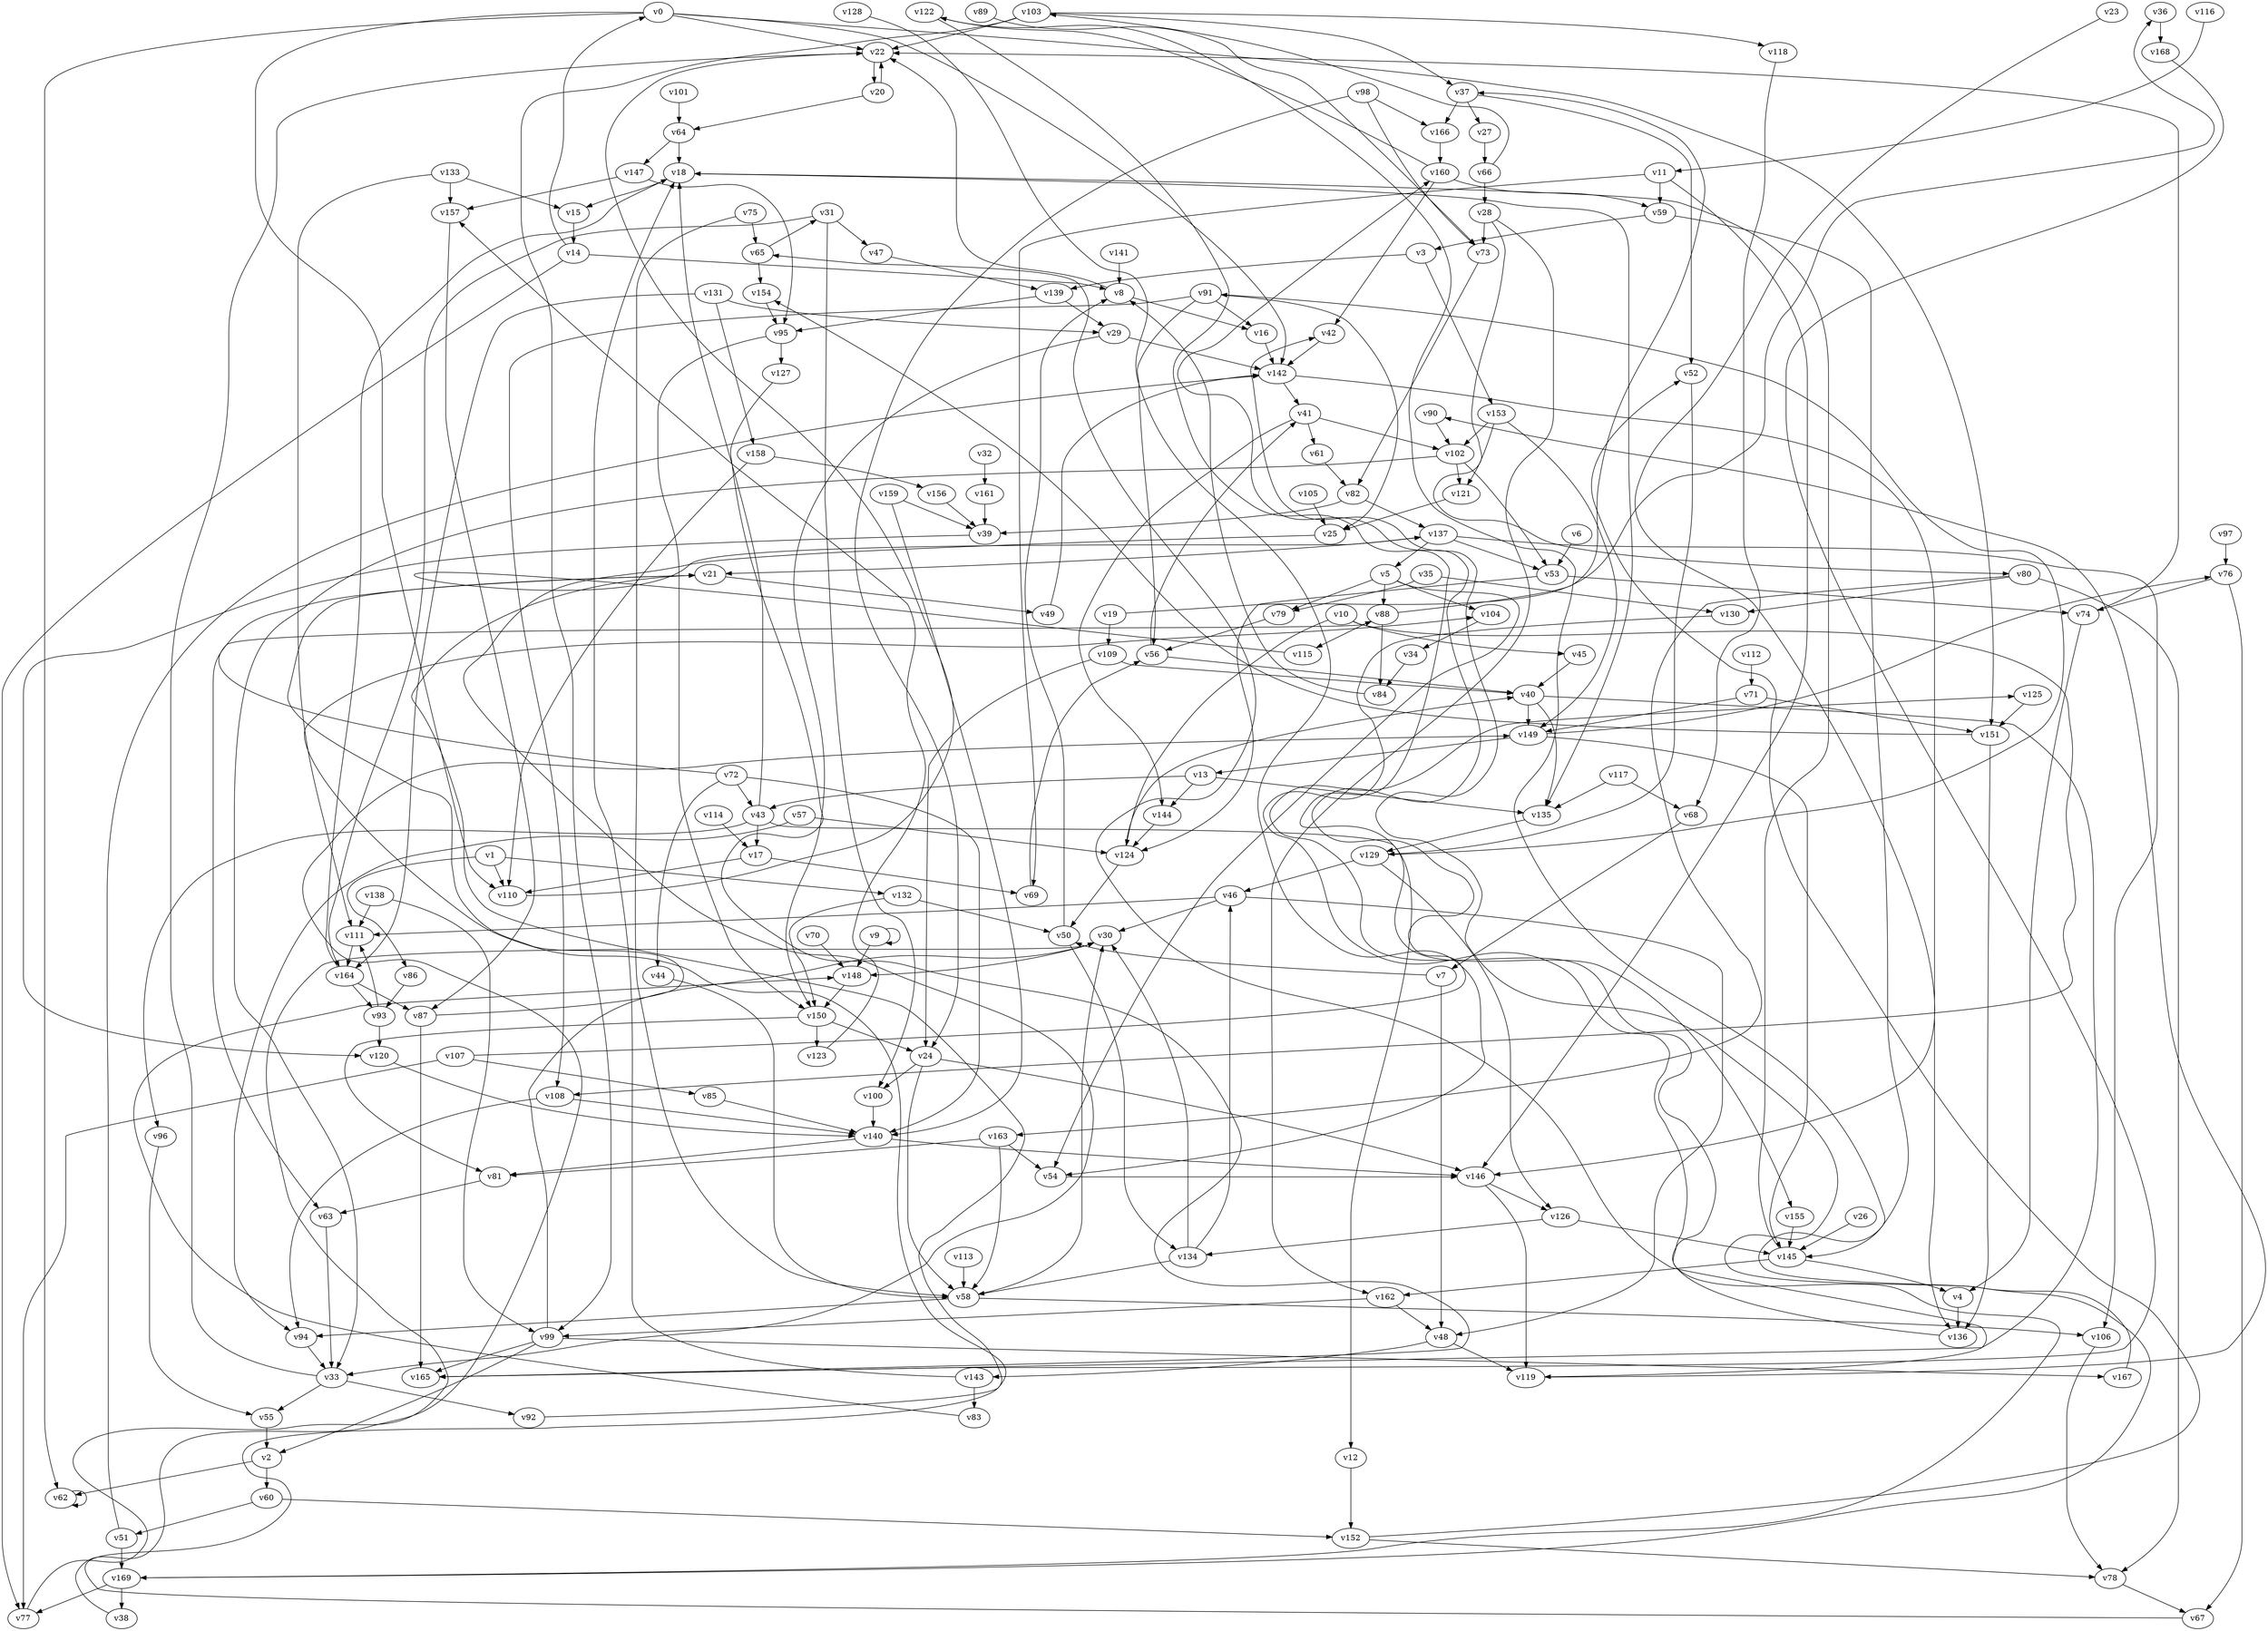 // Benchmark game 252 - 170 vertices
// time_bound: 48
// targets: v164
digraph G {
    v0 [name="v0", player=0];
    v1 [name="v1", player=1];
    v2 [name="v2", player=0];
    v3 [name="v3", player=0];
    v4 [name="v4", player=1];
    v5 [name="v5", player=1];
    v6 [name="v6", player=1];
    v7 [name="v7", player=1];
    v8 [name="v8", player=1];
    v9 [name="v9", player=0];
    v10 [name="v10", player=1];
    v11 [name="v11", player=0];
    v12 [name="v12", player=0];
    v13 [name="v13", player=1];
    v14 [name="v14", player=1];
    v15 [name="v15", player=1];
    v16 [name="v16", player=1];
    v17 [name="v17", player=0];
    v18 [name="v18", player=1];
    v19 [name="v19", player=1];
    v20 [name="v20", player=1];
    v21 [name="v21", player=1];
    v22 [name="v22", player=0];
    v23 [name="v23", player=1];
    v24 [name="v24", player=1];
    v25 [name="v25", player=0];
    v26 [name="v26", player=1];
    v27 [name="v27", player=1];
    v28 [name="v28", player=0];
    v29 [name="v29", player=1];
    v30 [name="v30", player=1];
    v31 [name="v31", player=0];
    v32 [name="v32", player=1];
    v33 [name="v33", player=0];
    v34 [name="v34", player=1];
    v35 [name="v35", player=1];
    v36 [name="v36", player=1];
    v37 [name="v37", player=0];
    v38 [name="v38", player=0];
    v39 [name="v39", player=1];
    v40 [name="v40", player=1];
    v41 [name="v41", player=1];
    v42 [name="v42", player=0];
    v43 [name="v43", player=1];
    v44 [name="v44", player=1];
    v45 [name="v45", player=1];
    v46 [name="v46", player=1];
    v47 [name="v47", player=1];
    v48 [name="v48", player=1];
    v49 [name="v49", player=1];
    v50 [name="v50", player=0];
    v51 [name="v51", player=0];
    v52 [name="v52", player=1];
    v53 [name="v53", player=0];
    v54 [name="v54", player=0];
    v55 [name="v55", player=1];
    v56 [name="v56", player=1];
    v57 [name="v57", player=0];
    v58 [name="v58", player=1];
    v59 [name="v59", player=1];
    v60 [name="v60", player=0];
    v61 [name="v61", player=1];
    v62 [name="v62", player=0];
    v63 [name="v63", player=0];
    v64 [name="v64", player=0];
    v65 [name="v65", player=0];
    v66 [name="v66", player=0];
    v67 [name="v67", player=1];
    v68 [name="v68", player=0];
    v69 [name="v69", player=0];
    v70 [name="v70", player=1];
    v71 [name="v71", player=0];
    v72 [name="v72", player=0];
    v73 [name="v73", player=1];
    v74 [name="v74", player=1];
    v75 [name="v75", player=0];
    v76 [name="v76", player=0];
    v77 [name="v77", player=1];
    v78 [name="v78", player=0];
    v79 [name="v79", player=1];
    v80 [name="v80", player=1];
    v81 [name="v81", player=0];
    v82 [name="v82", player=0];
    v83 [name="v83", player=0];
    v84 [name="v84", player=0];
    v85 [name="v85", player=0];
    v86 [name="v86", player=1];
    v87 [name="v87", player=0];
    v88 [name="v88", player=1];
    v89 [name="v89", player=1];
    v90 [name="v90", player=0];
    v91 [name="v91", player=1];
    v92 [name="v92", player=0];
    v93 [name="v93", player=0];
    v94 [name="v94", player=0];
    v95 [name="v95", player=0];
    v96 [name="v96", player=1];
    v97 [name="v97", player=0];
    v98 [name="v98", player=1];
    v99 [name="v99", player=1];
    v100 [name="v100", player=1];
    v101 [name="v101", player=1];
    v102 [name="v102", player=1];
    v103 [name="v103", player=0];
    v104 [name="v104", player=1];
    v105 [name="v105", player=1];
    v106 [name="v106", player=1];
    v107 [name="v107", player=0];
    v108 [name="v108", player=1];
    v109 [name="v109", player=0];
    v110 [name="v110", player=1];
    v111 [name="v111", player=1];
    v112 [name="v112", player=0];
    v113 [name="v113", player=0];
    v114 [name="v114", player=0];
    v115 [name="v115", player=1];
    v116 [name="v116", player=0];
    v117 [name="v117", player=0];
    v118 [name="v118", player=1];
    v119 [name="v119", player=0];
    v120 [name="v120", player=1];
    v121 [name="v121", player=0];
    v122 [name="v122", player=1];
    v123 [name="v123", player=0];
    v124 [name="v124", player=0];
    v125 [name="v125", player=0];
    v126 [name="v126", player=1];
    v127 [name="v127", player=0];
    v128 [name="v128", player=0];
    v129 [name="v129", player=0];
    v130 [name="v130", player=0];
    v131 [name="v131", player=0];
    v132 [name="v132", player=1];
    v133 [name="v133", player=1];
    v134 [name="v134", player=0];
    v135 [name="v135", player=0];
    v136 [name="v136", player=1];
    v137 [name="v137", player=1];
    v138 [name="v138", player=1];
    v139 [name="v139", player=0];
    v140 [name="v140", player=0];
    v141 [name="v141", player=0];
    v142 [name="v142", player=0];
    v143 [name="v143", player=0];
    v144 [name="v144", player=1];
    v145 [name="v145", player=0];
    v146 [name="v146", player=0];
    v147 [name="v147", player=0];
    v148 [name="v148", player=0];
    v149 [name="v149", player=0];
    v150 [name="v150", player=0];
    v151 [name="v151", player=0];
    v152 [name="v152", player=0];
    v153 [name="v153", player=1];
    v154 [name="v154", player=0];
    v155 [name="v155", player=0];
    v156 [name="v156", player=1];
    v157 [name="v157", player=1];
    v158 [name="v158", player=1];
    v159 [name="v159", player=0];
    v160 [name="v160", player=0];
    v161 [name="v161", player=1];
    v162 [name="v162", player=1];
    v163 [name="v163", player=1];
    v164 [name="v164", player=0, target=1];
    v165 [name="v165", player=1];
    v166 [name="v166", player=0];
    v167 [name="v167", player=0];
    v168 [name="v168", player=1];
    v169 [name="v169", player=0];

    v0 -> v151;
    v1 -> v86;
    v2 -> v60;
    v3 -> v139;
    v4 -> v136;
    v5 -> v54;
    v6 -> v53;
    v7 -> v50 [constraint="t mod 3 == 1"];
    v8 -> v16;
    v9 -> v148;
    v10 -> v108 [constraint="t mod 3 == 0"];
    v11 -> v59;
    v12 -> v152;
    v13 -> v135;
    v14 -> v8;
    v15 -> v14;
    v16 -> v142;
    v17 -> v69;
    v18 -> v15;
    v19 -> v36 [constraint="t < 10"];
    v20 -> v64;
    v21 -> v49;
    v22 -> v20;
    v23 -> v146 [constraint="t mod 2 == 1"];
    v24 -> v146;
    v25 -> v33 [constraint="t < 13"];
    v26 -> v145;
    v27 -> v66;
    v28 -> v80 [constraint="t mod 5 == 0"];
    v29 -> v142;
    v30 -> v148;
    v31 -> v47;
    v32 -> v161;
    v33 -> v55;
    v34 -> v84;
    v35 -> v130;
    v36 -> v168;
    v37 -> v166;
    v38 -> v149 [constraint="t < 15"];
    v39 -> v120 [constraint="t >= 3"];
    v40 -> v135;
    v41 -> v102;
    v42 -> v142;
    v43 -> v18;
    v44 -> v58;
    v45 -> v40;
    v46 -> v30;
    v47 -> v139;
    v48 -> v143;
    v49 -> v142;
    v50 -> v134;
    v51 -> v142;
    v52 -> v129;
    v53 -> v124;
    v54 -> v146 [constraint="t >= 1"];
    v55 -> v2;
    v56 -> v40;
    v57 -> v94;
    v58 -> v94;
    v59 -> v3;
    v60 -> v51;
    v61 -> v82;
    v62 -> v62;
    v63 -> v33;
    v64 -> v147;
    v65 -> v31 [constraint="t < 15"];
    v66 -> v103 [constraint="t >= 2"];
    v67 -> v104 [constraint="t mod 4 == 3"];
    v68 -> v7;
    v69 -> v56;
    v70 -> v148;
    v71 -> v151;
    v72 -> v88 [constraint="t >= 4"];
    v73 -> v82;
    v74 -> v22;
    v75 -> v58;
    v76 -> v67;
    v77 -> v30 [constraint="t >= 3"];
    v78 -> v67;
    v79 -> v56;
    v80 -> v163 [constraint="t >= 4"];
    v81 -> v63;
    v82 -> v39;
    v83 -> v148 [constraint="t mod 2 == 0"];
    v84 -> v8;
    v85 -> v140;
    v86 -> v93;
    v87 -> v21 [constraint="t < 9"];
    v88 -> v37 [constraint="t mod 5 == 0"];
    v89 -> v73 [constraint="t mod 4 == 3"];
    v90 -> v102;
    v91 -> v108;
    v92 -> v21 [constraint="t >= 2"];
    v93 -> v120;
    v94 -> v33;
    v95 -> v150;
    v96 -> v55;
    v97 -> v76;
    v98 -> v166;
    v99 -> v30;
    v100 -> v140;
    v101 -> v64;
    v102 -> v33;
    v103 -> v37;
    v104 -> v34;
    v105 -> v25;
    v106 -> v78;
    v107 -> v160 [constraint="t mod 5 == 0"];
    v108 -> v140;
    v109 -> v24;
    v110 -> v22 [constraint="t < 14"];
    v111 -> v164;
    v112 -> v71;
    v113 -> v58;
    v114 -> v17;
    v115 -> v137 [constraint="t mod 4 == 1"];
    v116 -> v11 [constraint="t >= 4"];
    v117 -> v68;
    v118 -> v68;
    v119 -> v90 [constraint="t >= 3"];
    v120 -> v140 [constraint="t < 15"];
    v121 -> v25;
    v122 -> v155 [constraint="t mod 4 == 1"];
    v123 -> v157 [constraint="t < 11"];
    v124 -> v40;
    v125 -> v151;
    v126 -> v134;
    v127 -> v165 [constraint="t < 7"];
    v128 -> v54 [constraint="t >= 2"];
    v129 -> v91 [constraint="t mod 5 == 4"];
    v130 -> v169 [constraint="t < 7"];
    v131 -> v164;
    v132 -> v150;
    v133 -> v15;
    v134 -> v30;
    v135 -> v129;
    v136 -> v125 [constraint="t mod 3 == 2"];
    v137 -> v53;
    v138 -> v99;
    v139 -> v29;
    v140 -> v81;
    v141 -> v8;
    v142 -> v136;
    v143 -> v83;
    v144 -> v124;
    v145 -> v162;
    v146 -> v119;
    v147 -> v157;
    v148 -> v150;
    v149 -> v76 [constraint="t >= 3"];
    v150 -> v81 [constraint="t < 5"];
    v151 -> v154 [constraint="t < 12"];
    v152 -> v52 [constraint="t mod 5 == 2"];
    v153 -> v149;
    v154 -> v95;
    v155 -> v145;
    v156 -> v39;
    v157 -> v87;
    v158 -> v156;
    v159 -> v140;
    v160 -> v122 [constraint="t mod 2 == 1"];
    v161 -> v39;
    v162 -> v48;
    v163 -> v81;
    v164 -> v18;
    v165 -> v65 [constraint="t < 14"];
    v166 -> v160;
    v167 -> v122 [constraint="t >= 4"];
    v168 -> v165 [constraint="t >= 5"];
    v169 -> v42 [constraint="t mod 5 == 3"];
    v150 -> v24;
    v99 -> v2;
    v162 -> v99;
    v143 -> v18;
    v108 -> v94;
    v46 -> v48;
    v129 -> v46;
    v75 -> v65;
    v107 -> v77;
    v150 -> v123;
    v72 -> v44;
    v129 -> v126;
    v163 -> v58;
    v14 -> v0;
    v10 -> v45;
    v91 -> v16;
    v103 -> v118;
    v160 -> v42;
    v152 -> v78;
    v13 -> v144;
    v9 -> v9;
    v72 -> v43;
    v2 -> v62;
    v102 -> v121;
    v146 -> v126;
    v103 -> v22;
    v98 -> v24;
    v107 -> v85;
    v126 -> v145;
    v80 -> v130;
    v134 -> v46;
    v66 -> v28;
    v163 -> v54;
    v164 -> v93;
    v124 -> v50;
    v17 -> v110;
    v31 -> v164;
    v133 -> v111;
    v48 -> v119;
    v53 -> v74;
    v169 -> v38;
    v88 -> v115;
    v64 -> v18;
    v138 -> v111;
    v28 -> v162;
    v40 -> v119;
    v91 -> v25;
    v29 -> v150;
    v145 -> v4;
    v5 -> v104;
    v35 -> v79;
    v58 -> v106;
    v46 -> v111;
    v20 -> v22;
    v137 -> v21;
    v11 -> v69;
    v99 -> v167;
    v19 -> v109;
    v51 -> v169;
    v59 -> v145;
    v103 -> v99;
    v87 -> v165;
    v21 -> v63;
    v164 -> v87;
    v145 -> v18;
    v159 -> v39;
    v28 -> v73;
    v151 -> v136;
    v65 -> v154;
    v149 -> v145;
    v11 -> v146;
    v5 -> v79;
    v71 -> v149;
    v37 -> v27;
    v56 -> v41;
    v0 -> v22;
    v82 -> v137;
    v14 -> v77;
    v1 -> v110;
    v24 -> v58;
    v137 -> v5;
    v153 -> v121;
    v43 -> v96;
    v102 -> v53;
    v1 -> v132;
    v153 -> v102;
    v137 -> v106;
    v5 -> v88;
    v43 -> v17;
    v60 -> v152;
    v91 -> v56;
    v131 -> v29;
    v0 -> v142;
    v158 -> v110;
    v142 -> v41;
    v41 -> v61;
    v93 -> v111;
    v88 -> v84;
    v132 -> v50;
    v147 -> v95;
    v24 -> v100;
    v95 -> v127;
    v98 -> v73;
    v0 -> v110;
    v3 -> v153;
    v80 -> v78;
    v139 -> v95;
    v109 -> v40;
    v33 -> v92;
    v58 -> v30;
    v149 -> v13;
    v57 -> v124;
    v134 -> v58;
    v33 -> v22;
    v140 -> v146;
    v41 -> v144;
    v10 -> v124;
    v43 -> v12;
    v18 -> v135;
    v8 -> v22;
    v37 -> v52;
    v0 -> v62;
    v40 -> v149;
    v50 -> v8;
    v131 -> v158;
    v76 -> v74;
    v99 -> v165;
    v74 -> v4;
    v7 -> v48;
    v117 -> v135;
    v72 -> v140;
    v31 -> v100;
    v133 -> v157;
    v160 -> v59;
    v13 -> v43;
    v169 -> v77;
}
